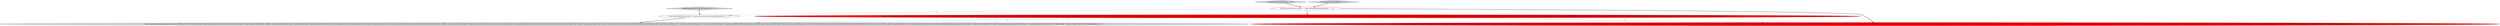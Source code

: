 digraph {
1 [style = filled, label = "final DatabaseMetaData metaData = client.getMetaData()@@@3@@@['1', '1', '0']", fillcolor = white, shape = ellipse image = "AAA0AAABBB1BBB"];
2 [style = filled, label = "Assert.assertEquals(ImmutableList.of(row(Pair.of(\"TABLE_CAT\",\"druid\"),Pair.of(\"TABLE_NAME\",CalciteTests.DATASOURCE1),Pair.of(\"TABLE_SCHEM\",\"druid\"),Pair.of(\"TABLE_TYPE\",\"TABLE\")),row(Pair.of(\"TABLE_CAT\",\"druid\"),Pair.of(\"TABLE_NAME\",CalciteTests.DATASOURCE2),Pair.of(\"TABLE_SCHEM\",\"druid\"),Pair.of(\"TABLE_TYPE\",\"TABLE\")),row(Pair.of(\"TABLE_CAT\",\"druid\"),Pair.of(\"TABLE_NAME\",CalciteTests.DATASOURCE4),Pair.of(\"TABLE_SCHEM\",\"druid\"),Pair.of(\"TABLE_TYPE\",\"TABLE\")),row(Pair.of(\"TABLE_CAT\",\"druid\"),Pair.of(\"TABLE_NAME\",CalciteTests.DATASOURCE5),Pair.of(\"TABLE_SCHEM\",\"druid\"),Pair.of(\"TABLE_TYPE\",\"TABLE\")),row(Pair.of(\"TABLE_CAT\",\"druid\"),Pair.of(\"TABLE_NAME\",CalciteTests.DATASOURCE3),Pair.of(\"TABLE_SCHEM\",\"druid\"),Pair.of(\"TABLE_TYPE\",\"TABLE\")),row(Pair.of(\"TABLE_CAT\",\"druid\"),Pair.of(\"TABLE_NAME\",CalciteTests.SOME_DATASOURCE),Pair.of(\"TABLE_SCHEM\",\"druid\"),Pair.of(\"TABLE_TYPE\",\"TABLE\")),row(Pair.of(\"TABLE_CAT\",\"druid\"),Pair.of(\"TABLE_NAME\",CalciteTests.SOMEXDATASOURCE),Pair.of(\"TABLE_SCHEM\",\"druid\"),Pair.of(\"TABLE_TYPE\",\"TABLE\"))),getRows(metaData.getTables(null,\"druid\",\"%\",null),ImmutableSet.of(\"TABLE_CAT\",\"TABLE_NAME\",\"TABLE_SCHEM\",\"TABLE_TYPE\")))@@@4@@@['1', '0', '0']", fillcolor = red, shape = ellipse image = "AAA1AAABBB1BBB"];
3 [style = filled, label = "Assert.assertEquals(ImmutableList.of(row(Pair.of(\"TABLE_CAT\",\"druid\"),Pair.of(\"TABLE_NAME\",CalciteTests.BROADCAST_DATASOURCE),Pair.of(\"TABLE_SCHEM\",\"druid\"),Pair.of(\"TABLE_TYPE\",\"TABLE\")),row(Pair.of(\"TABLE_CAT\",\"druid\"),Pair.of(\"TABLE_NAME\",CalciteTests.DATASOURCE1),Pair.of(\"TABLE_SCHEM\",\"druid\"),Pair.of(\"TABLE_TYPE\",\"TABLE\")),row(Pair.of(\"TABLE_CAT\",\"druid\"),Pair.of(\"TABLE_NAME\",CalciteTests.DATASOURCE2),Pair.of(\"TABLE_SCHEM\",\"druid\"),Pair.of(\"TABLE_TYPE\",\"TABLE\")),row(Pair.of(\"TABLE_CAT\",\"druid\"),Pair.of(\"TABLE_NAME\",CalciteTests.DATASOURCE4),Pair.of(\"TABLE_SCHEM\",\"druid\"),Pair.of(\"TABLE_TYPE\",\"TABLE\")),row(Pair.of(\"TABLE_CAT\",\"druid\"),Pair.of(\"TABLE_NAME\",CalciteTests.DATASOURCE5),Pair.of(\"TABLE_SCHEM\",\"druid\"),Pair.of(\"TABLE_TYPE\",\"TABLE\")),row(Pair.of(\"TABLE_CAT\",\"druid\"),Pair.of(\"TABLE_NAME\",CalciteTests.DATASOURCE3),Pair.of(\"TABLE_SCHEM\",\"druid\"),Pair.of(\"TABLE_TYPE\",\"TABLE\")),row(Pair.of(\"TABLE_CAT\",\"druid\"),Pair.of(\"TABLE_NAME\",CalciteTests.SOME_DATASOURCE),Pair.of(\"TABLE_SCHEM\",\"druid\"),Pair.of(\"TABLE_TYPE\",\"TABLE\")),row(Pair.of(\"TABLE_CAT\",\"druid\"),Pair.of(\"TABLE_NAME\",CalciteTests.SOMEXDATASOURCE),Pair.of(\"TABLE_SCHEM\",\"druid\"),Pair.of(\"TABLE_TYPE\",\"TABLE\"))),getRows(metaData.getTables(null,\"druid\",\"%\",null),ImmutableSet.of(\"TABLE_CAT\",\"TABLE_NAME\",\"TABLE_SCHEM\",\"TABLE_TYPE\")))@@@4@@@['0', '1', '0']", fillcolor = red, shape = ellipse image = "AAA1AAABBB2BBB"];
7 [style = filled, label = "Assert.assertEquals(ImmutableList.of(row(Pair.of(\"TABLE_CAT\",\"druid\"),Pair.of(\"TABLE_NAME\",CalciteTests.DATASOURCE1),Pair.of(\"TABLE_SCHEM\",\"druid\"),Pair.of(\"TABLE_TYPE\",\"TABLE\")),row(Pair.of(\"TABLE_CAT\",\"druid\"),Pair.of(\"TABLE_NAME\",CalciteTests.DATASOURCE2),Pair.of(\"TABLE_SCHEM\",\"druid\"),Pair.of(\"TABLE_TYPE\",\"TABLE\")),row(Pair.of(\"TABLE_CAT\",\"druid\"),Pair.of(\"TABLE_NAME\",CalciteTests.DATASOURCE4),Pair.of(\"TABLE_SCHEM\",\"druid\"),Pair.of(\"TABLE_TYPE\",\"TABLE\")),row(Pair.of(\"TABLE_CAT\",\"druid\"),Pair.of(\"TABLE_NAME\",CalciteTests.FORBIDDEN_DATASOURCE),Pair.of(\"TABLE_SCHEM\",\"druid\"),Pair.of(\"TABLE_TYPE\",\"TABLE\")),row(Pair.of(\"TABLE_CAT\",\"druid\"),Pair.of(\"TABLE_NAME\",CalciteTests.DATASOURCE5),Pair.of(\"TABLE_SCHEM\",\"druid\"),Pair.of(\"TABLE_TYPE\",\"TABLE\")),row(Pair.of(\"TABLE_CAT\",\"druid\"),Pair.of(\"TABLE_NAME\",CalciteTests.DATASOURCE3),Pair.of(\"TABLE_SCHEM\",\"druid\"),Pair.of(\"TABLE_TYPE\",\"TABLE\")),row(Pair.of(\"TABLE_CAT\",\"druid\"),Pair.of(\"TABLE_NAME\",CalciteTests.SOME_DATASOURCE),Pair.of(\"TABLE_SCHEM\",\"druid\"),Pair.of(\"TABLE_TYPE\",\"TABLE\")),row(Pair.of(\"TABLE_CAT\",\"druid\"),Pair.of(\"TABLE_NAME\",CalciteTests.SOMEXDATASOURCE),Pair.of(\"TABLE_SCHEM\",\"druid\"),Pair.of(\"TABLE_TYPE\",\"TABLE\"))),getRows(metaData.getTables(null,\"druid\",\"%\",null),ImmutableSet.of(\"TABLE_CAT\",\"TABLE_NAME\",\"TABLE_SCHEM\",\"TABLE_TYPE\")))@@@4@@@['0', '0', '1']", fillcolor = lightgray, shape = ellipse image = "AAA0AAABBB3BBB"];
0 [style = filled, label = "testDatabaseMetaDataTables['1', '0', '0']", fillcolor = lightgray, shape = diamond image = "AAA0AAABBB1BBB"];
6 [style = filled, label = "testDatabaseMetaDataTablesAsSuperuser['0', '0', '1']", fillcolor = lightgray, shape = diamond image = "AAA0AAABBB3BBB"];
4 [style = filled, label = "testDatabaseMetaDataTables['0', '1', '0']", fillcolor = lightgray, shape = diamond image = "AAA0AAABBB2BBB"];
5 [style = filled, label = "final DatabaseMetaData metaData = superuserClient.getMetaData()@@@3@@@['0', '0', '1']", fillcolor = white, shape = ellipse image = "AAA0AAABBB3BBB"];
1->3 [style = bold, label=""];
5->7 [style = bold, label=""];
6->5 [style = bold, label=""];
4->1 [style = bold, label=""];
1->2 [style = bold, label=""];
1->5 [style = dashed, label="0"];
2->3 [style = dashed, label="0"];
2->7 [style = dashed, label="0"];
0->1 [style = bold, label=""];
}

